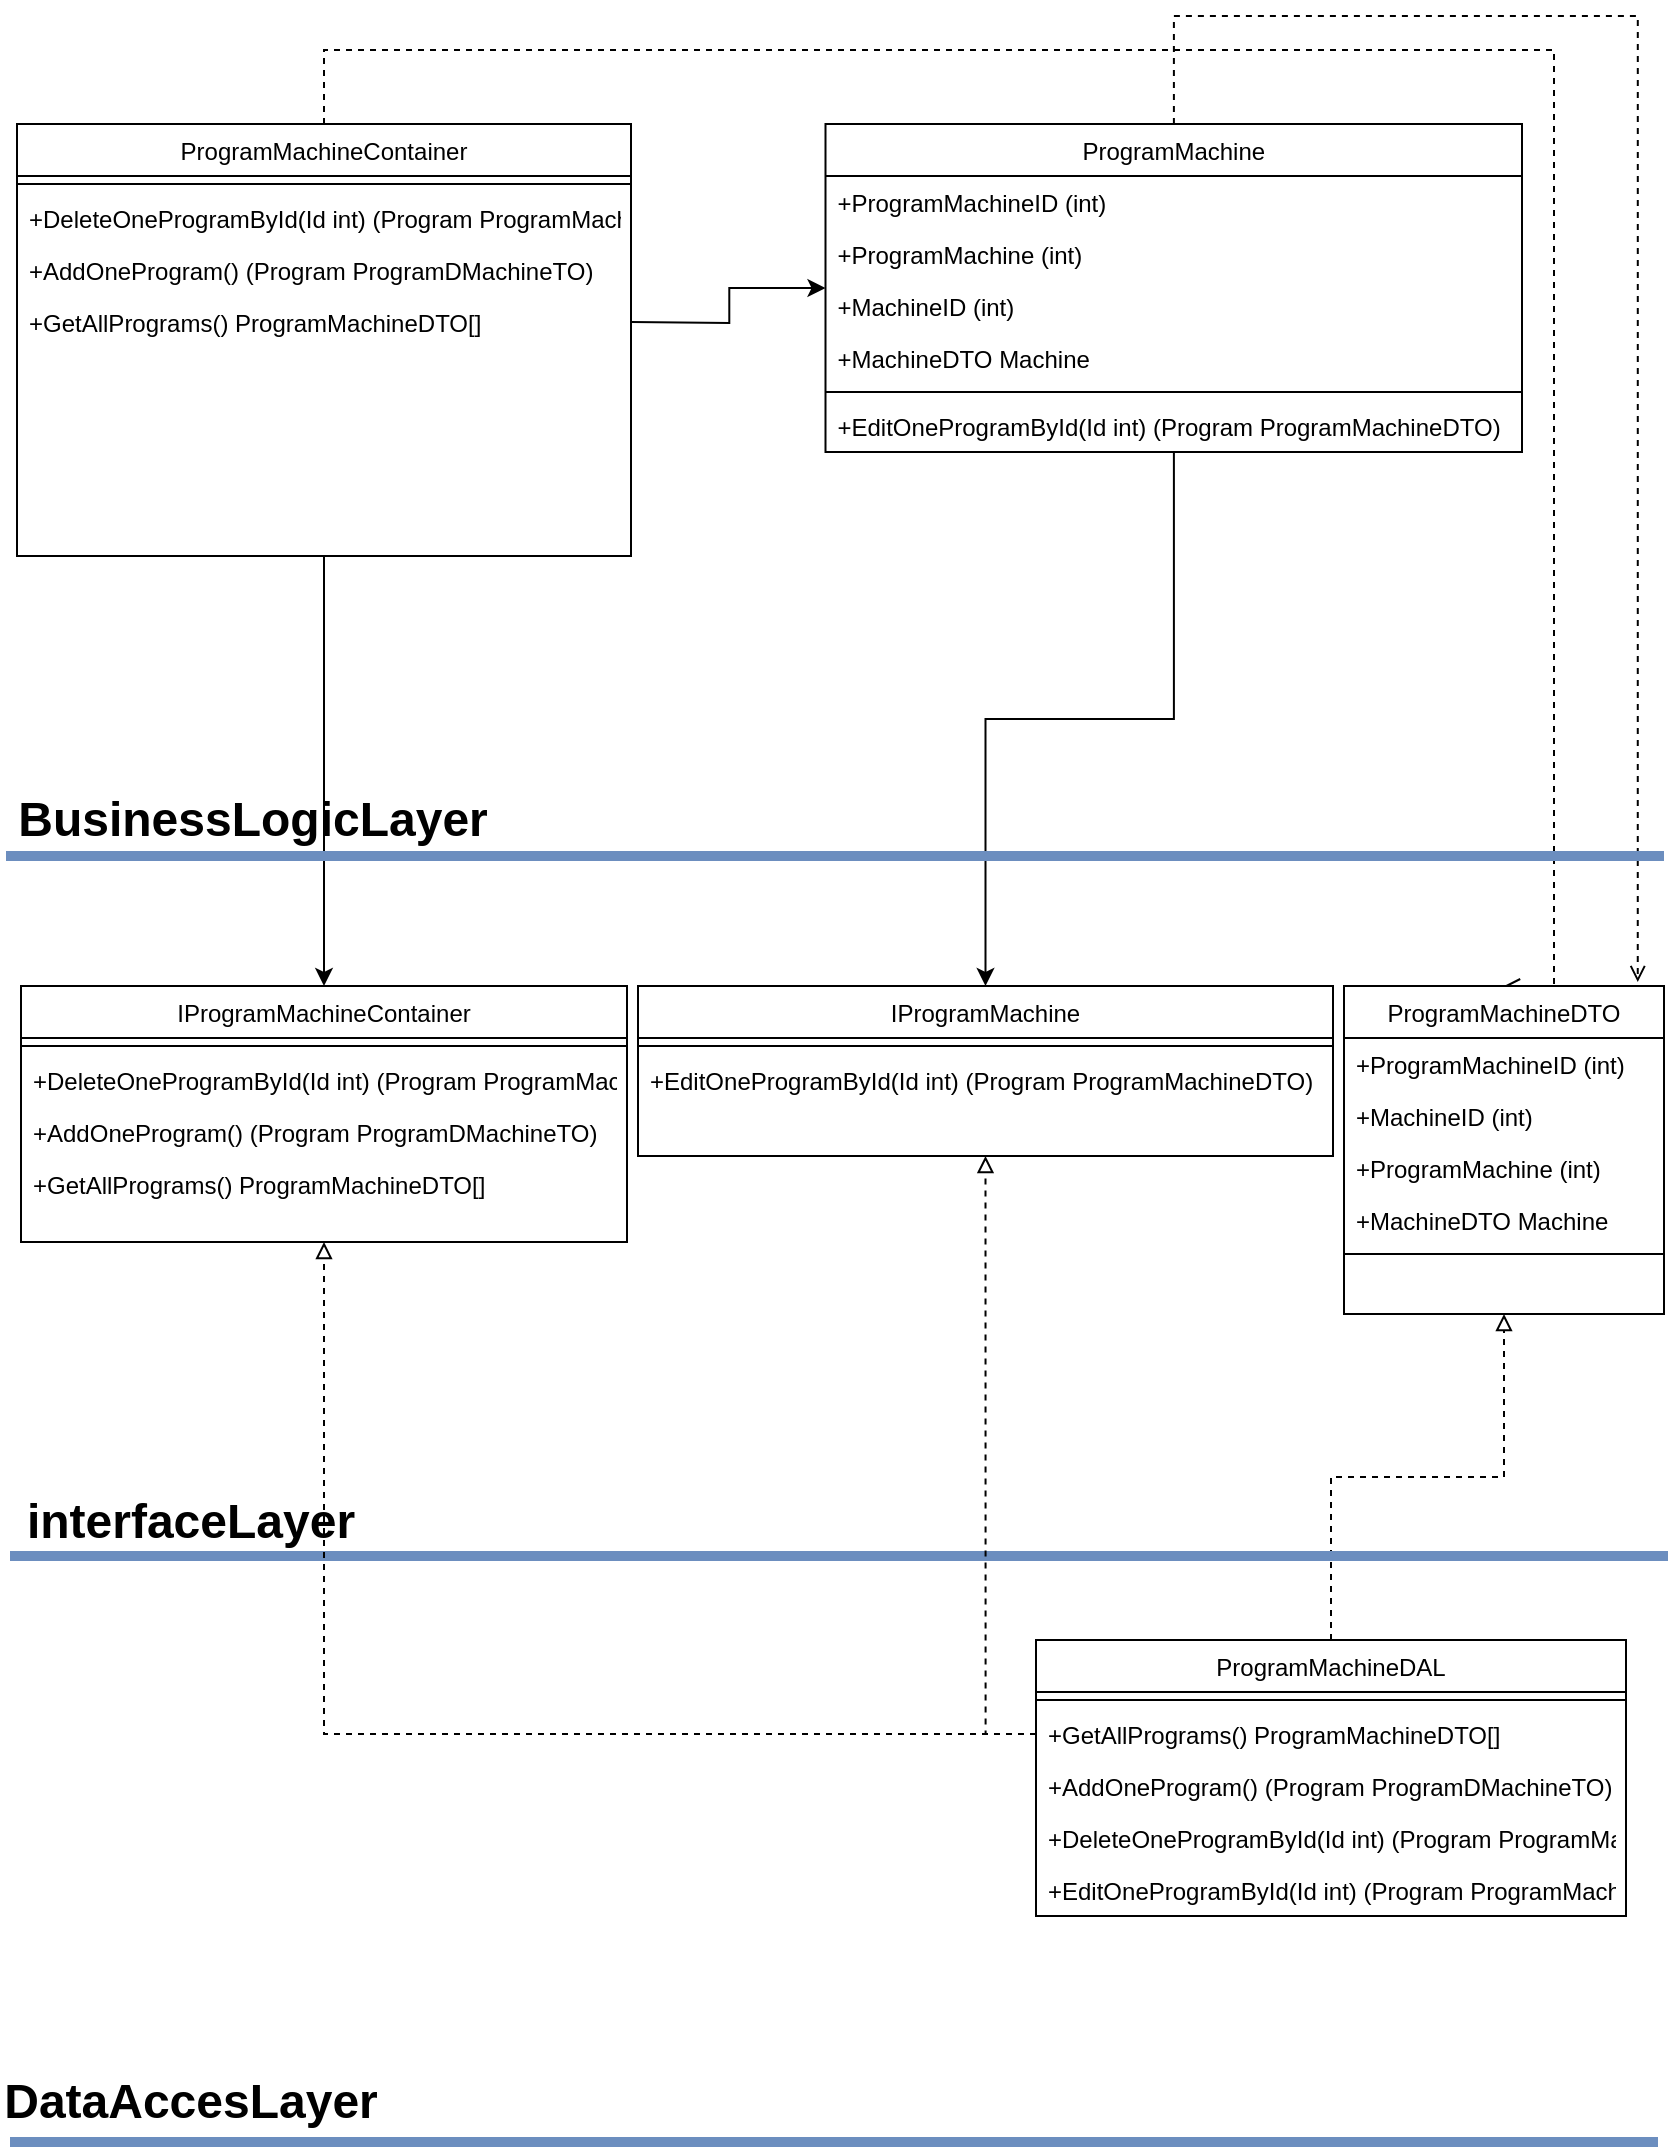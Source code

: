 <mxfile version="17.5.0" type="device"><diagram id="7PX-C-yd2fHwIibHsc-X" name="Page-1"><mxGraphModel dx="3961" dy="2322" grid="0" gridSize="10" guides="1" tooltips="1" connect="1" arrows="1" fold="1" page="1" pageScale="1" pageWidth="827" pageHeight="1169" math="0" shadow="0"><root><mxCell id="0"/><mxCell id="1" parent="0"/><mxCell id="j-bD7SGk2YU-WUlJOT-Z-1" style="edgeStyle=orthogonalEdgeStyle;rounded=0;orthogonalLoop=1;jettySize=auto;html=1;" parent="1" source="j-bD7SGk2YU-WUlJOT-Z-3" target="j-bD7SGk2YU-WUlJOT-Z-44" edge="1"><mxGeometry relative="1" as="geometry"/></mxCell><mxCell id="j-bD7SGk2YU-WUlJOT-Z-2" style="edgeStyle=orthogonalEdgeStyle;rounded=0;orthogonalLoop=1;jettySize=auto;html=1;entryX=0.918;entryY=-0.012;entryDx=0;entryDy=0;entryPerimeter=0;dashed=1;endArrow=open;endFill=0;" parent="1" source="j-bD7SGk2YU-WUlJOT-Z-3" target="j-bD7SGk2YU-WUlJOT-Z-21" edge="1"><mxGeometry relative="1" as="geometry"><Array as="points"><mxPoint x="-245" y="-374"/><mxPoint x="-13" y="-374"/></Array></mxGeometry></mxCell><mxCell id="j-bD7SGk2YU-WUlJOT-Z-3" value="ProgramMachine" style="swimlane;fontStyle=0;align=center;verticalAlign=top;childLayout=stackLayout;horizontal=1;startSize=26;horizontalStack=0;resizeParent=1;resizeLast=0;collapsible=1;marginBottom=0;rounded=0;shadow=0;strokeWidth=1;" parent="1" vertex="1"><mxGeometry x="-419.25" y="-320" width="348.25" height="164" as="geometry"><mxRectangle x="130" y="380" width="160" height="26" as="alternateBounds"/></mxGeometry></mxCell><mxCell id="j-bD7SGk2YU-WUlJOT-Z-61" value="+ProgramMachineID (int)" style="text;align=left;verticalAlign=top;spacingLeft=4;spacingRight=4;overflow=hidden;rotatable=0;points=[[0,0.5],[1,0.5]];portConstraint=eastwest;rounded=0;shadow=0;html=0;" parent="j-bD7SGk2YU-WUlJOT-Z-3" vertex="1"><mxGeometry y="26" width="348.25" height="26" as="geometry"/></mxCell><mxCell id="j-bD7SGk2YU-WUlJOT-Z-63" value="+ProgramMachine (int)" style="text;align=left;verticalAlign=top;spacingLeft=4;spacingRight=4;overflow=hidden;rotatable=0;points=[[0,0.5],[1,0.5]];portConstraint=eastwest;rounded=0;shadow=0;html=0;" parent="j-bD7SGk2YU-WUlJOT-Z-3" vertex="1"><mxGeometry y="52" width="348.25" height="26" as="geometry"/></mxCell><mxCell id="j-bD7SGk2YU-WUlJOT-Z-62" value="+MachineID (int)" style="text;align=left;verticalAlign=top;spacingLeft=4;spacingRight=4;overflow=hidden;rotatable=0;points=[[0,0.5],[1,0.5]];portConstraint=eastwest;rounded=0;shadow=0;html=0;" parent="j-bD7SGk2YU-WUlJOT-Z-3" vertex="1"><mxGeometry y="78" width="348.25" height="26" as="geometry"/></mxCell><mxCell id="j-bD7SGk2YU-WUlJOT-Z-66" value="+MachineDTO Machine" style="text;align=left;verticalAlign=top;spacingLeft=4;spacingRight=4;overflow=hidden;rotatable=0;points=[[0,0.5],[1,0.5]];portConstraint=eastwest;rounded=0;shadow=0;html=0;" parent="j-bD7SGk2YU-WUlJOT-Z-3" vertex="1"><mxGeometry y="104" width="348.25" height="26" as="geometry"/></mxCell><mxCell id="j-bD7SGk2YU-WUlJOT-Z-65" value="" style="line;html=1;strokeWidth=1;align=left;verticalAlign=middle;spacingTop=-1;spacingLeft=3;spacingRight=3;rotatable=0;labelPosition=right;points=[];portConstraint=eastwest;" parent="j-bD7SGk2YU-WUlJOT-Z-3" vertex="1"><mxGeometry y="130" width="348.25" height="8" as="geometry"/></mxCell><mxCell id="5NnhCv5ZFfdqOezlhD0C-12" value="+EditOneProgramById(Id int) (Program ProgramMachineDTO)" style="text;align=left;verticalAlign=top;spacingLeft=4;spacingRight=4;overflow=hidden;rotatable=0;points=[[0,0.5],[1,0.5]];portConstraint=eastwest;rounded=0;shadow=0;html=0;" vertex="1" parent="j-bD7SGk2YU-WUlJOT-Z-3"><mxGeometry y="138" width="348.25" height="26" as="geometry"/></mxCell><mxCell id="j-bD7SGk2YU-WUlJOT-Z-11" style="edgeStyle=orthogonalEdgeStyle;rounded=0;orthogonalLoop=1;jettySize=auto;html=1;entryX=0.5;entryY=0;entryDx=0;entryDy=0;" parent="1" source="j-bD7SGk2YU-WUlJOT-Z-13" target="j-bD7SGk2YU-WUlJOT-Z-47" edge="1"><mxGeometry relative="1" as="geometry"/></mxCell><mxCell id="j-bD7SGk2YU-WUlJOT-Z-12" style="edgeStyle=orthogonalEdgeStyle;rounded=0;orthogonalLoop=1;jettySize=auto;html=1;entryX=0.5;entryY=0;entryDx=0;entryDy=0;dashed=1;endArrow=open;endFill=0;" parent="1" source="j-bD7SGk2YU-WUlJOT-Z-13" target="j-bD7SGk2YU-WUlJOT-Z-21" edge="1"><mxGeometry relative="1" as="geometry"><Array as="points"><mxPoint x="-670" y="-357"/><mxPoint x="-55" y="-357"/><mxPoint x="-55" y="111"/></Array></mxGeometry></mxCell><mxCell id="j-bD7SGk2YU-WUlJOT-Z-13" value="ProgramMachineContainer" style="swimlane;fontStyle=0;align=center;verticalAlign=top;childLayout=stackLayout;horizontal=1;startSize=26;horizontalStack=0;resizeParent=1;resizeLast=0;collapsible=1;marginBottom=0;rounded=0;shadow=0;strokeWidth=1;" parent="1" vertex="1"><mxGeometry x="-823.5" y="-320" width="307" height="216" as="geometry"><mxRectangle x="130" y="380" width="160" height="26" as="alternateBounds"/></mxGeometry></mxCell><mxCell id="5NnhCv5ZFfdqOezlhD0C-8" value="" style="line;html=1;strokeWidth=1;align=left;verticalAlign=middle;spacingTop=-1;spacingLeft=3;spacingRight=3;rotatable=0;labelPosition=right;points=[];portConstraint=eastwest;" vertex="1" parent="j-bD7SGk2YU-WUlJOT-Z-13"><mxGeometry y="26" width="307" height="8" as="geometry"/></mxCell><mxCell id="5NnhCv5ZFfdqOezlhD0C-9" value="+DeleteOneProgramById(Id int) (Program ProgramMachineDTO)" style="text;align=left;verticalAlign=top;spacingLeft=4;spacingRight=4;overflow=hidden;rotatable=0;points=[[0,0.5],[1,0.5]];portConstraint=eastwest;rounded=0;shadow=0;html=0;" vertex="1" parent="j-bD7SGk2YU-WUlJOT-Z-13"><mxGeometry y="34" width="307" height="26" as="geometry"/></mxCell><mxCell id="5NnhCv5ZFfdqOezlhD0C-10" value="+AddOneProgram() (Program ProgramDMachineTO)" style="text;align=left;verticalAlign=top;spacingLeft=4;spacingRight=4;overflow=hidden;rotatable=0;points=[[0,0.5],[1,0.5]];portConstraint=eastwest;rounded=0;shadow=0;html=0;" vertex="1" parent="j-bD7SGk2YU-WUlJOT-Z-13"><mxGeometry y="60" width="307" height="26" as="geometry"/></mxCell><mxCell id="5NnhCv5ZFfdqOezlhD0C-11" value="+GetAllPrograms() ProgramMachineDTO[]" style="text;align=left;verticalAlign=top;spacingLeft=4;spacingRight=4;overflow=hidden;rotatable=0;points=[[0,0.5],[1,0.5]];portConstraint=eastwest;rounded=0;shadow=0;html=0;" vertex="1" parent="j-bD7SGk2YU-WUlJOT-Z-13"><mxGeometry y="86" width="307" height="26" as="geometry"/></mxCell><mxCell id="j-bD7SGk2YU-WUlJOT-Z-21" value="ProgramMachineDTO" style="swimlane;fontStyle=0;align=center;verticalAlign=top;childLayout=stackLayout;horizontal=1;startSize=26;horizontalStack=0;resizeParent=1;resizeLast=0;collapsible=1;marginBottom=0;rounded=0;shadow=0;strokeWidth=1;" parent="1" vertex="1"><mxGeometry x="-160" y="111" width="160" height="164" as="geometry"><mxRectangle x="130" y="380" width="160" height="26" as="alternateBounds"/></mxGeometry></mxCell><mxCell id="j-bD7SGk2YU-WUlJOT-Z-22" value="+ProgramMachineID (int)" style="text;align=left;verticalAlign=top;spacingLeft=4;spacingRight=4;overflow=hidden;rotatable=0;points=[[0,0.5],[1,0.5]];portConstraint=eastwest;rounded=0;shadow=0;html=0;" parent="j-bD7SGk2YU-WUlJOT-Z-21" vertex="1"><mxGeometry y="26" width="160" height="26" as="geometry"/></mxCell><mxCell id="j-bD7SGk2YU-WUlJOT-Z-23" value="+MachineID (int)" style="text;align=left;verticalAlign=top;spacingLeft=4;spacingRight=4;overflow=hidden;rotatable=0;points=[[0,0.5],[1,0.5]];portConstraint=eastwest;rounded=0;shadow=0;html=0;" parent="j-bD7SGk2YU-WUlJOT-Z-21" vertex="1"><mxGeometry y="52" width="160" height="26" as="geometry"/></mxCell><mxCell id="j-bD7SGk2YU-WUlJOT-Z-24" value="+ProgramMachine (int)" style="text;align=left;verticalAlign=top;spacingLeft=4;spacingRight=4;overflow=hidden;rotatable=0;points=[[0,0.5],[1,0.5]];portConstraint=eastwest;rounded=0;shadow=0;html=0;" parent="j-bD7SGk2YU-WUlJOT-Z-21" vertex="1"><mxGeometry y="78" width="160" height="26" as="geometry"/></mxCell><mxCell id="j-bD7SGk2YU-WUlJOT-Z-25" value="+MachineDTO Machine" style="text;align=left;verticalAlign=top;spacingLeft=4;spacingRight=4;overflow=hidden;rotatable=0;points=[[0,0.5],[1,0.5]];portConstraint=eastwest;rounded=0;shadow=0;html=0;" parent="j-bD7SGk2YU-WUlJOT-Z-21" vertex="1"><mxGeometry y="104" width="160" height="26" as="geometry"/></mxCell><mxCell id="j-bD7SGk2YU-WUlJOT-Z-27" value="" style="line;html=1;strokeWidth=1;align=left;verticalAlign=middle;spacingTop=-1;spacingLeft=3;spacingRight=3;rotatable=0;labelPosition=right;points=[];portConstraint=eastwest;" parent="j-bD7SGk2YU-WUlJOT-Z-21" vertex="1"><mxGeometry y="130" width="160" height="8" as="geometry"/></mxCell><mxCell id="j-bD7SGk2YU-WUlJOT-Z-28" style="edgeStyle=orthogonalEdgeStyle;rounded=0;orthogonalLoop=1;jettySize=auto;html=1;entryX=0.5;entryY=1;entryDx=0;entryDy=0;dashed=1;endArrow=block;endFill=0;" parent="1" source="j-bD7SGk2YU-WUlJOT-Z-29" target="j-bD7SGk2YU-WUlJOT-Z-21" edge="1"><mxGeometry relative="1" as="geometry"/></mxCell><mxCell id="j-bD7SGk2YU-WUlJOT-Z-29" value="ProgramMachineDAL" style="swimlane;fontStyle=0;align=center;verticalAlign=top;childLayout=stackLayout;horizontal=1;startSize=26;horizontalStack=0;resizeParent=1;resizeLast=0;collapsible=1;marginBottom=0;rounded=0;shadow=0;strokeWidth=1;" parent="1" vertex="1"><mxGeometry x="-314" y="438" width="295" height="138" as="geometry"><mxRectangle x="130" y="380" width="160" height="26" as="alternateBounds"/></mxGeometry></mxCell><mxCell id="j-bD7SGk2YU-WUlJOT-Z-30" value="" style="line;html=1;strokeWidth=1;align=left;verticalAlign=middle;spacingTop=-1;spacingLeft=3;spacingRight=3;rotatable=0;labelPosition=right;points=[];portConstraint=eastwest;" parent="j-bD7SGk2YU-WUlJOT-Z-29" vertex="1"><mxGeometry y="26" width="295" height="8" as="geometry"/></mxCell><mxCell id="j-bD7SGk2YU-WUlJOT-Z-33" value="+GetAllPrograms() ProgramMachineDTO[]" style="text;align=left;verticalAlign=top;spacingLeft=4;spacingRight=4;overflow=hidden;rotatable=0;points=[[0,0.5],[1,0.5]];portConstraint=eastwest;rounded=0;shadow=0;html=0;" parent="j-bD7SGk2YU-WUlJOT-Z-29" vertex="1"><mxGeometry y="34" width="295" height="26" as="geometry"/></mxCell><mxCell id="j-bD7SGk2YU-WUlJOT-Z-71" value="+AddOneProgram() (Program ProgramDMachineTO)" style="text;align=left;verticalAlign=top;spacingLeft=4;spacingRight=4;overflow=hidden;rotatable=0;points=[[0,0.5],[1,0.5]];portConstraint=eastwest;rounded=0;shadow=0;html=0;" parent="j-bD7SGk2YU-WUlJOT-Z-29" vertex="1"><mxGeometry y="60" width="295" height="26" as="geometry"/></mxCell><mxCell id="j-bD7SGk2YU-WUlJOT-Z-72" value="+DeleteOneProgramById(Id int) (Program ProgramMachineDTO)" style="text;align=left;verticalAlign=top;spacingLeft=4;spacingRight=4;overflow=hidden;rotatable=0;points=[[0,0.5],[1,0.5]];portConstraint=eastwest;rounded=0;shadow=0;html=0;" parent="j-bD7SGk2YU-WUlJOT-Z-29" vertex="1"><mxGeometry y="86" width="295" height="26" as="geometry"/></mxCell><mxCell id="5NnhCv5ZFfdqOezlhD0C-1" value="+EditOneProgramById(Id int) (Program ProgramMachineDTO)" style="text;align=left;verticalAlign=top;spacingLeft=4;spacingRight=4;overflow=hidden;rotatable=0;points=[[0,0.5],[1,0.5]];portConstraint=eastwest;rounded=0;shadow=0;html=0;" vertex="1" parent="j-bD7SGk2YU-WUlJOT-Z-29"><mxGeometry y="112" width="295" height="26" as="geometry"/></mxCell><mxCell id="j-bD7SGk2YU-WUlJOT-Z-38" value="" style="endArrow=none;html=1;rounded=0;fillColor=#dae8fc;strokeColor=#6c8ebf;strokeWidth=5;" parent="1" edge="1"><mxGeometry width="50" height="50" relative="1" as="geometry"><mxPoint x="-829" y="46" as="sourcePoint"/><mxPoint y="46" as="targetPoint"/></mxGeometry></mxCell><mxCell id="j-bD7SGk2YU-WUlJOT-Z-39" value="" style="endArrow=none;html=1;rounded=0;fillColor=#dae8fc;strokeColor=#6c8ebf;strokeWidth=5;" parent="1" edge="1"><mxGeometry width="50" height="50" relative="1" as="geometry"><mxPoint x="-827.0" y="396" as="sourcePoint"/><mxPoint x="2" y="396" as="targetPoint"/></mxGeometry></mxCell><mxCell id="j-bD7SGk2YU-WUlJOT-Z-40" value="&lt;b&gt;&lt;font style=&quot;font-size: 24px&quot;&gt;interfaceLayer&lt;/font&gt;&lt;/b&gt;" style="text;html=1;strokeColor=none;fillColor=none;align=center;verticalAlign=middle;whiteSpace=wrap;rounded=0;" parent="1" vertex="1"><mxGeometry x="-829" y="364" width="185" height="30" as="geometry"/></mxCell><mxCell id="j-bD7SGk2YU-WUlJOT-Z-41" value="&lt;b&gt;&lt;font style=&quot;font-size: 24px&quot;&gt;DataAccesLayer&lt;/font&gt;&lt;/b&gt;" style="text;html=1;strokeColor=none;fillColor=none;align=center;verticalAlign=middle;whiteSpace=wrap;rounded=0;" parent="1" vertex="1"><mxGeometry x="-829" y="654" width="185" height="30" as="geometry"/></mxCell><mxCell id="j-bD7SGk2YU-WUlJOT-Z-42" value="" style="endArrow=none;html=1;rounded=0;fontSize=24;fillColor=#dae8fc;strokeColor=#6c8ebf;strokeWidth=5;" parent="1" edge="1"><mxGeometry width="50" height="50" relative="1" as="geometry"><mxPoint x="-827.0" y="689" as="sourcePoint"/><mxPoint x="-3" y="689" as="targetPoint"/></mxGeometry></mxCell><mxCell id="j-bD7SGk2YU-WUlJOT-Z-43" value="&lt;b&gt;&lt;font style=&quot;font-size: 24px&quot;&gt;BusinessLogicLayer&lt;/font&gt;&lt;/b&gt;" style="text;html=1;strokeColor=none;fillColor=none;align=center;verticalAlign=middle;whiteSpace=wrap;rounded=0;" parent="1" vertex="1"><mxGeometry x="-798" y="13" width="185" height="30" as="geometry"/></mxCell><mxCell id="j-bD7SGk2YU-WUlJOT-Z-44" value="IProgramMachine" style="swimlane;fontStyle=0;align=center;verticalAlign=top;childLayout=stackLayout;horizontal=1;startSize=26;horizontalStack=0;resizeParent=1;resizeLast=0;collapsible=1;marginBottom=0;rounded=0;shadow=0;strokeWidth=1;" parent="1" vertex="1"><mxGeometry x="-513" y="111" width="347.5" height="85" as="geometry"><mxRectangle x="130" y="380" width="160" height="26" as="alternateBounds"/></mxGeometry></mxCell><mxCell id="j-bD7SGk2YU-WUlJOT-Z-45" value="" style="line;html=1;strokeWidth=1;align=left;verticalAlign=middle;spacingTop=-1;spacingLeft=3;spacingRight=3;rotatable=0;labelPosition=right;points=[];portConstraint=eastwest;" parent="j-bD7SGk2YU-WUlJOT-Z-44" vertex="1"><mxGeometry y="26" width="347.5" height="8" as="geometry"/></mxCell><mxCell id="5NnhCv5ZFfdqOezlhD0C-2" value="+EditOneProgramById(Id int) (Program ProgramMachineDTO)" style="text;align=left;verticalAlign=top;spacingLeft=4;spacingRight=4;overflow=hidden;rotatable=0;points=[[0,0.5],[1,0.5]];portConstraint=eastwest;rounded=0;shadow=0;html=0;" vertex="1" parent="j-bD7SGk2YU-WUlJOT-Z-44"><mxGeometry y="34" width="347.5" height="26" as="geometry"/></mxCell><mxCell id="j-bD7SGk2YU-WUlJOT-Z-47" value="IProgramMachineContainer" style="swimlane;fontStyle=0;align=center;verticalAlign=top;childLayout=stackLayout;horizontal=1;startSize=26;horizontalStack=0;resizeParent=1;resizeLast=0;collapsible=1;marginBottom=0;rounded=0;shadow=0;strokeWidth=1;" parent="1" vertex="1"><mxGeometry x="-821.5" y="111" width="303" height="128" as="geometry"><mxRectangle x="130" y="380" width="160" height="26" as="alternateBounds"/></mxGeometry></mxCell><mxCell id="5NnhCv5ZFfdqOezlhD0C-3" value="" style="line;html=1;strokeWidth=1;align=left;verticalAlign=middle;spacingTop=-1;spacingLeft=3;spacingRight=3;rotatable=0;labelPosition=right;points=[];portConstraint=eastwest;" vertex="1" parent="j-bD7SGk2YU-WUlJOT-Z-47"><mxGeometry y="26" width="303" height="8" as="geometry"/></mxCell><mxCell id="5NnhCv5ZFfdqOezlhD0C-6" value="+DeleteOneProgramById(Id int) (Program ProgramMachineDTO)" style="text;align=left;verticalAlign=top;spacingLeft=4;spacingRight=4;overflow=hidden;rotatable=0;points=[[0,0.5],[1,0.5]];portConstraint=eastwest;rounded=0;shadow=0;html=0;" vertex="1" parent="j-bD7SGk2YU-WUlJOT-Z-47"><mxGeometry y="34" width="303" height="26" as="geometry"/></mxCell><mxCell id="5NnhCv5ZFfdqOezlhD0C-5" value="+AddOneProgram() (Program ProgramDMachineTO)" style="text;align=left;verticalAlign=top;spacingLeft=4;spacingRight=4;overflow=hidden;rotatable=0;points=[[0,0.5],[1,0.5]];portConstraint=eastwest;rounded=0;shadow=0;html=0;" vertex="1" parent="j-bD7SGk2YU-WUlJOT-Z-47"><mxGeometry y="60" width="303" height="26" as="geometry"/></mxCell><mxCell id="5NnhCv5ZFfdqOezlhD0C-4" value="+GetAllPrograms() ProgramMachineDTO[]" style="text;align=left;verticalAlign=top;spacingLeft=4;spacingRight=4;overflow=hidden;rotatable=0;points=[[0,0.5],[1,0.5]];portConstraint=eastwest;rounded=0;shadow=0;html=0;" vertex="1" parent="j-bD7SGk2YU-WUlJOT-Z-47"><mxGeometry y="86" width="303" height="26" as="geometry"/></mxCell><mxCell id="j-bD7SGk2YU-WUlJOT-Z-55" style="edgeStyle=orthogonalEdgeStyle;rounded=0;orthogonalLoop=1;jettySize=auto;html=1;entryX=0;entryY=0.5;entryDx=0;entryDy=0;" parent="1" target="j-bD7SGk2YU-WUlJOT-Z-3" edge="1"><mxGeometry relative="1" as="geometry"><mxPoint x="-516.5" y="-221" as="sourcePoint"/></mxGeometry></mxCell><mxCell id="j-bD7SGk2YU-WUlJOT-Z-56" style="edgeStyle=orthogonalEdgeStyle;rounded=0;orthogonalLoop=1;jettySize=auto;html=1;entryX=0.5;entryY=1;entryDx=0;entryDy=0;dashed=1;endArrow=block;endFill=0;" parent="1" source="j-bD7SGk2YU-WUlJOT-Z-33" target="j-bD7SGk2YU-WUlJOT-Z-44" edge="1"><mxGeometry relative="1" as="geometry"/></mxCell><mxCell id="j-bD7SGk2YU-WUlJOT-Z-57" style="edgeStyle=orthogonalEdgeStyle;rounded=0;orthogonalLoop=1;jettySize=auto;html=1;entryX=0.5;entryY=1;entryDx=0;entryDy=0;dashed=1;endArrow=block;endFill=0;" parent="1" source="j-bD7SGk2YU-WUlJOT-Z-33" target="j-bD7SGk2YU-WUlJOT-Z-47" edge="1"><mxGeometry relative="1" as="geometry"/></mxCell></root></mxGraphModel></diagram></mxfile>